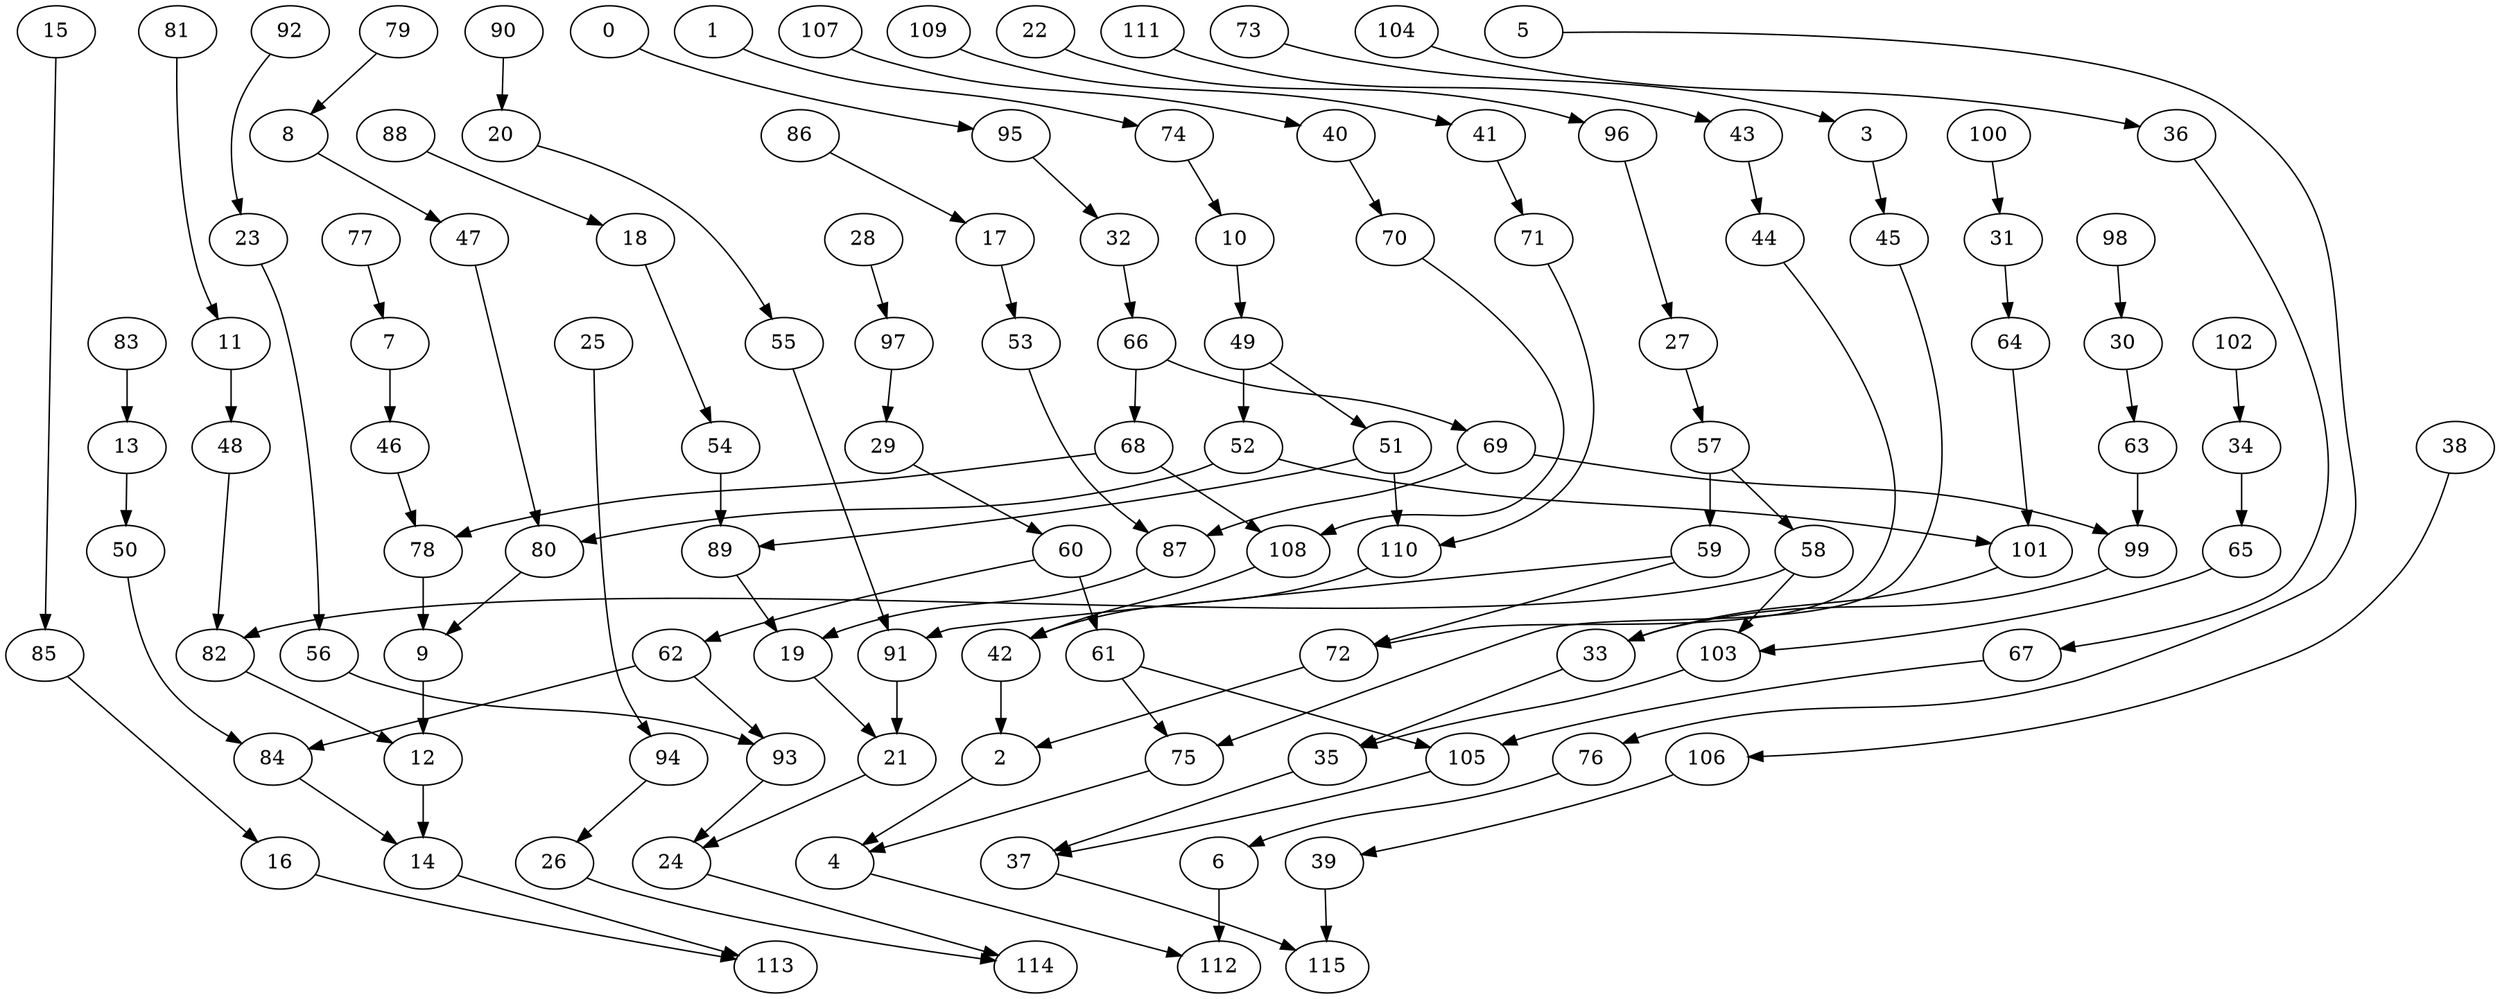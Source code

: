 digraph g {
0;
1;
2;
3;
4;
5;
6;
7;
8;
9;
10;
11;
12;
13;
14;
15;
16;
17;
18;
19;
20;
21;
22;
23;
24;
25;
26;
27;
28;
29;
30;
31;
32;
33;
34;
35;
36;
37;
38;
39;
40;
41;
42;
43;
44;
45;
46;
47;
48;
49;
50;
51;
52;
53;
54;
55;
56;
57;
58;
59;
60;
61;
62;
63;
64;
65;
66;
67;
68;
69;
70;
71;
72;
73;
74;
75;
76;
77;
78;
79;
80;
81;
82;
83;
84;
85;
86;
87;
88;
89;
90;
91;
92;
93;
94;
95;
96;
97;
98;
99;
100;
101;
102;
103;
104;
105;
106;
107;
108;
109;
110;
111;
112;
113;
114;
115;
0 -> 95 [weight=0];
1 -> 74 [weight=0];
2 -> 4 [weight=0];
3 -> 45 [weight=0];
4 -> 112 [weight=0];
5 -> 76 [weight=0];
6 -> 112 [weight=1];
7 -> 46 [weight=0];
8 -> 47 [weight=0];
9 -> 12 [weight=1];
10 -> 49 [weight=0];
11 -> 48 [weight=0];
12 -> 14 [weight=1];
13 -> 50 [weight=0];
14 -> 113 [weight=0];
15 -> 85 [weight=0];
16 -> 113 [weight=0];
17 -> 53 [weight=0];
18 -> 54 [weight=0];
19 -> 21 [weight=0];
20 -> 55 [weight=0];
21 -> 24 [weight=0];
22 -> 96 [weight=0];
23 -> 56 [weight=0];
24 -> 114 [weight=0];
25 -> 94 [weight=0];
26 -> 114 [weight=0];
27 -> 57 [weight=0];
28 -> 97 [weight=0];
29 -> 60 [weight=0];
30 -> 63 [weight=0];
31 -> 64 [weight=0];
32 -> 66 [weight=0];
33 -> 35 [weight=0];
34 -> 65 [weight=0];
35 -> 37 [weight=0];
36 -> 67 [weight=0];
37 -> 115 [weight=0];
38 -> 106 [weight=0];
39 -> 115 [weight=0];
40 -> 70 [weight=0];
41 -> 71 [weight=0];
42 -> 2 [weight=0];
43 -> 44 [weight=0];
44 -> 72 [weight=0];
45 -> 75 [weight=0];
46 -> 78 [weight=0];
47 -> 80 [weight=0];
48 -> 82 [weight=0];
49 -> 51 [weight=0];
49 -> 52 [weight=1];
50 -> 84 [weight=0];
51 -> 110 [weight=0];
51 -> 89 [weight=0];
52 -> 101 [weight=0];
52 -> 80 [weight=0];
53 -> 87 [weight=0];
54 -> 89 [weight=1];
55 -> 91 [weight=0];
56 -> 93 [weight=0];
57 -> 59 [weight=1];
57 -> 58 [weight=0];
58 -> 103 [weight=0];
58 -> 82 [weight=0];
59 -> 72 [weight=0];
59 -> 91 [weight=0];
60 -> 61 [weight=1];
60 -> 62 [weight=0];
61 -> 105 [weight=0];
61 -> 75 [weight=0];
62 -> 84 [weight=0];
62 -> 93 [weight=0];
63 -> 99 [weight=0];
64 -> 101 [weight=0];
65 -> 103 [weight=0];
66 -> 68 [weight=0];
66 -> 69 [weight=0];
67 -> 105 [weight=0];
68 -> 108 [weight=0];
68 -> 78 [weight=0];
69 -> 99 [weight=0];
69 -> 87 [weight=0];
70 -> 108 [weight=0];
71 -> 110 [weight=0];
72 -> 2 [weight=0];
73 -> 3 [weight=0];
74 -> 10 [weight=0];
75 -> 4 [weight=0];
76 -> 6 [weight=0];
77 -> 7 [weight=0];
78 -> 9 [weight=2];
79 -> 8 [weight=0];
80 -> 9 [weight=0];
81 -> 11 [weight=0];
82 -> 12 [weight=0];
83 -> 13 [weight=0];
84 -> 14 [weight=0];
85 -> 16 [weight=0];
86 -> 17 [weight=0];
87 -> 19 [weight=1];
88 -> 18 [weight=0];
89 -> 19 [weight=0];
90 -> 20 [weight=0];
91 -> 21 [weight=1];
92 -> 23 [weight=0];
93 -> 24 [weight=0];
94 -> 26 [weight=0];
95 -> 32 [weight=0];
96 -> 27 [weight=0];
97 -> 29 [weight=0];
98 -> 30 [weight=0];
99 -> 33 [weight=0];
100 -> 31 [weight=0];
101 -> 33 [weight=0];
102 -> 34 [weight=0];
103 -> 35 [weight=0];
104 -> 36 [weight=0];
105 -> 37 [weight=0];
106 -> 39 [weight=0];
107 -> 40 [weight=0];
108 -> 42 [weight=0];
109 -> 41 [weight=0];
110 -> 42 [weight=0];
111 -> 43 [weight=0];
}
